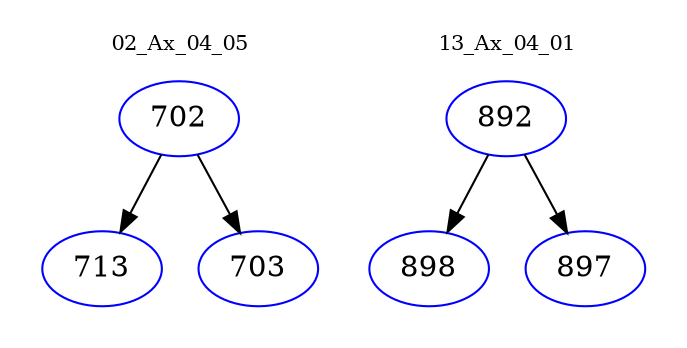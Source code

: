 digraph{
subgraph cluster_0 {
color = white
label = "02_Ax_04_05";
fontsize=10;
T0_702 [label="702", color="blue"]
T0_702 -> T0_713 [color="black"]
T0_713 [label="713", color="blue"]
T0_702 -> T0_703 [color="black"]
T0_703 [label="703", color="blue"]
}
subgraph cluster_1 {
color = white
label = "13_Ax_04_01";
fontsize=10;
T1_892 [label="892", color="blue"]
T1_892 -> T1_898 [color="black"]
T1_898 [label="898", color="blue"]
T1_892 -> T1_897 [color="black"]
T1_897 [label="897", color="blue"]
}
}
